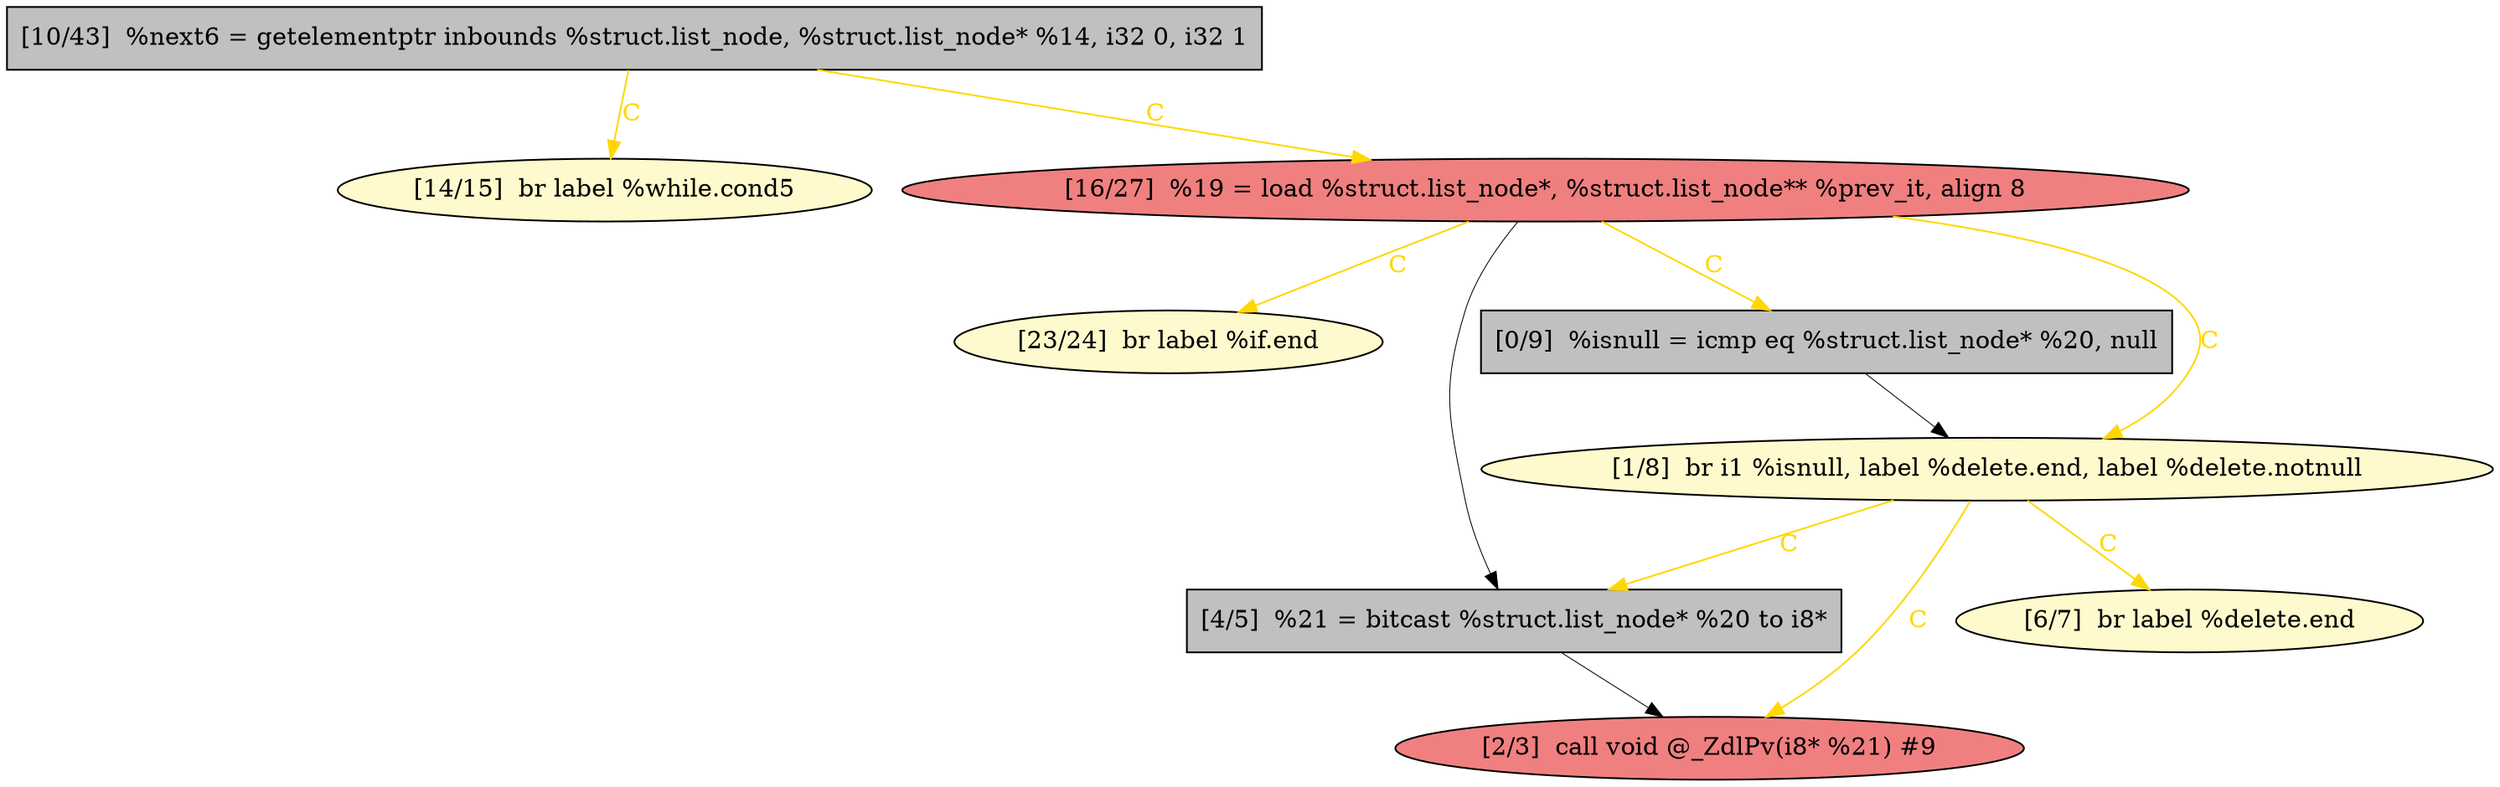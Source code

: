 
digraph G {


node1114 [fillcolor=grey,label="[10/43]  %next6 = getelementptr inbounds %struct.list_node, %struct.list_node* %14, i32 0, i32 1",shape=rectangle,style=filled ]
node1113 [fillcolor=lemonchiffon,label="[23/24]  br label %if.end",shape=ellipse,style=filled ]
node1112 [fillcolor=grey,label="[4/5]  %21 = bitcast %struct.list_node* %20 to i8*",shape=rectangle,style=filled ]
node1106 [fillcolor=lemonchiffon,label="[14/15]  br label %while.cond5",shape=ellipse,style=filled ]
node1110 [fillcolor=lightcoral,label="[2/3]  call void @_ZdlPv(i8* %21) #9",shape=ellipse,style=filled ]
node1111 [fillcolor=lightcoral,label="[16/27]  %19 = load %struct.list_node*, %struct.list_node** %prev_it, align 8",shape=ellipse,style=filled ]
node1108 [fillcolor=grey,label="[0/9]  %isnull = icmp eq %struct.list_node* %20, null",shape=rectangle,style=filled ]
node1107 [fillcolor=lemonchiffon,label="[1/8]  br i1 %isnull, label %delete.end, label %delete.notnull",shape=ellipse,style=filled ]
node1109 [fillcolor=lemonchiffon,label="[6/7]  br label %delete.end",shape=ellipse,style=filled ]

node1111->node1112 [style=solid,color=black,label="",penwidth=0.5,fontcolor=black ]
node1112->node1110 [style=solid,color=black,label="",penwidth=0.5,fontcolor=black ]
node1114->node1111 [style=solid,color=gold,label="C",penwidth=1.0,fontcolor=gold ]
node1107->node1112 [style=solid,color=gold,label="C",penwidth=1.0,fontcolor=gold ]
node1107->node1110 [style=solid,color=gold,label="C",penwidth=1.0,fontcolor=gold ]
node1108->node1107 [style=solid,color=black,label="",penwidth=0.5,fontcolor=black ]
node1111->node1113 [style=solid,color=gold,label="C",penwidth=1.0,fontcolor=gold ]
node1114->node1106 [style=solid,color=gold,label="C",penwidth=1.0,fontcolor=gold ]
node1111->node1107 [style=solid,color=gold,label="C",penwidth=1.0,fontcolor=gold ]
node1107->node1109 [style=solid,color=gold,label="C",penwidth=1.0,fontcolor=gold ]
node1111->node1108 [style=solid,color=gold,label="C",penwidth=1.0,fontcolor=gold ]


}
